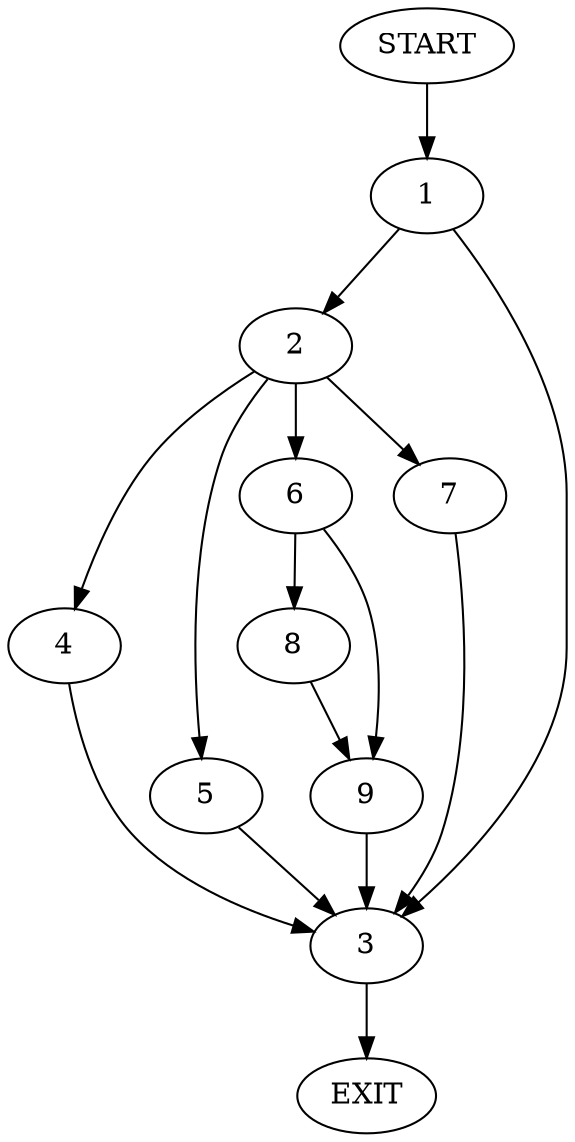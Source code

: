 digraph {
0 [label="START"]
10 [label="EXIT"]
0 -> 1
1 -> 2
1 -> 3
2 -> 4
2 -> 5
2 -> 6
2 -> 7
3 -> 10
4 -> 3
6 -> 8
6 -> 9
5 -> 3
7 -> 3
8 -> 9
9 -> 3
}
